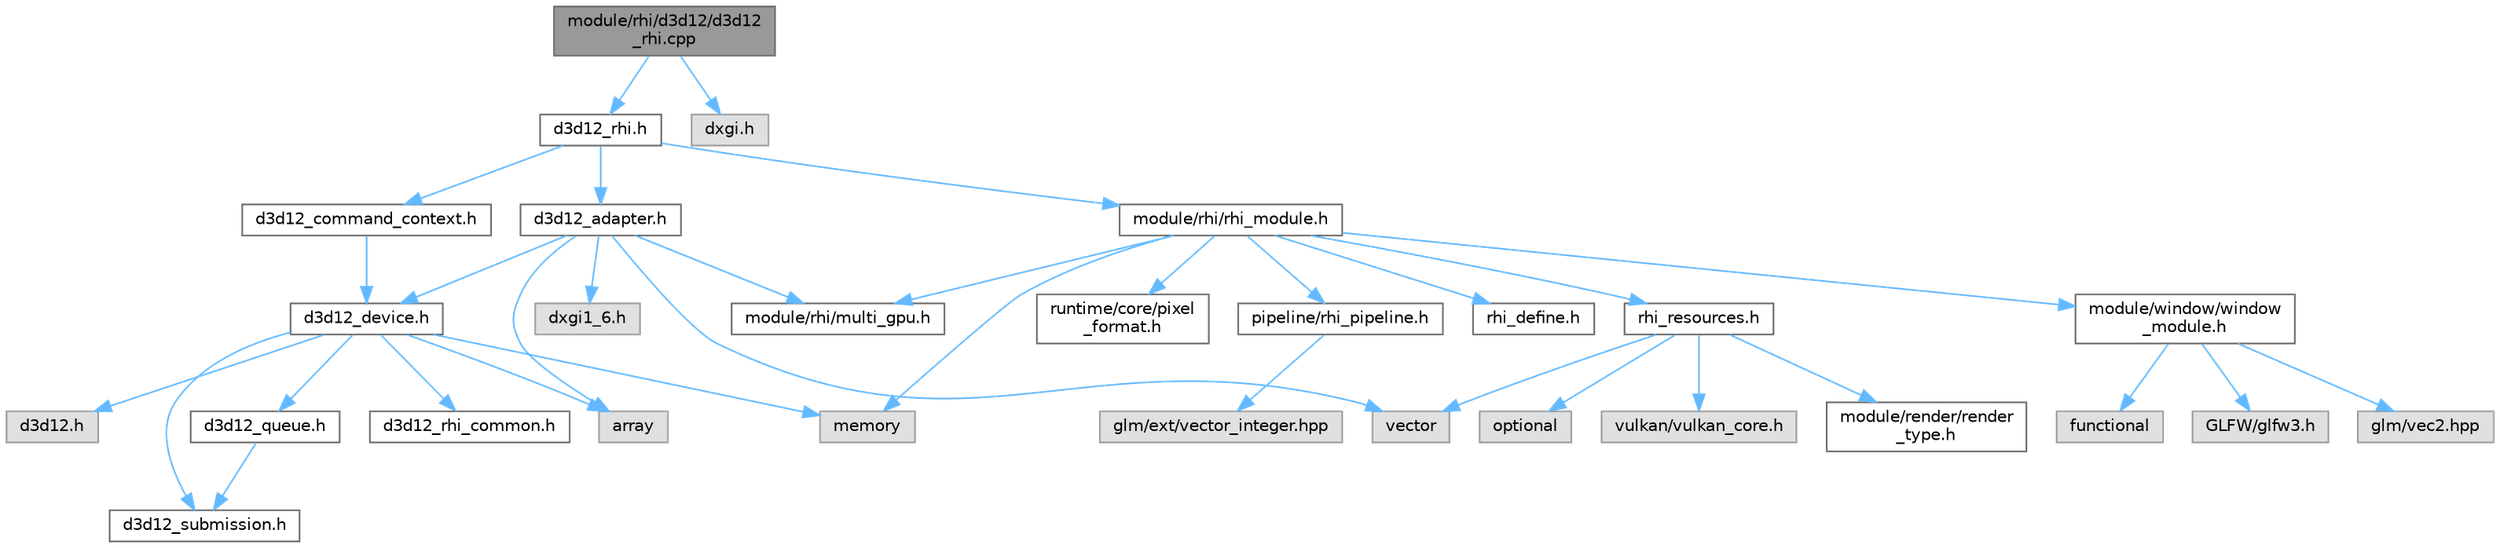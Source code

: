 digraph "module/rhi/d3d12/d3d12_rhi.cpp"
{
 // LATEX_PDF_SIZE
  bgcolor="transparent";
  edge [fontname=Helvetica,fontsize=10,labelfontname=Helvetica,labelfontsize=10];
  node [fontname=Helvetica,fontsize=10,shape=box,height=0.2,width=0.4];
  Node1 [id="Node000001",label="module/rhi/d3d12/d3d12\l_rhi.cpp",height=0.2,width=0.4,color="gray40", fillcolor="grey60", style="filled", fontcolor="black",tooltip=" "];
  Node1 -> Node2 [id="edge34_Node000001_Node000002",color="steelblue1",style="solid",tooltip=" "];
  Node2 [id="Node000002",label="d3d12_rhi.h",height=0.2,width=0.4,color="grey40", fillcolor="white", style="filled",URL="$d3d12__rhi_8h.html",tooltip=" "];
  Node2 -> Node3 [id="edge35_Node000002_Node000003",color="steelblue1",style="solid",tooltip=" "];
  Node3 [id="Node000003",label="d3d12_adapter.h",height=0.2,width=0.4,color="grey40", fillcolor="white", style="filled",URL="$d3d12__adapter_8h.html",tooltip=" "];
  Node3 -> Node4 [id="edge36_Node000003_Node000004",color="steelblue1",style="solid",tooltip=" "];
  Node4 [id="Node000004",label="vector",height=0.2,width=0.4,color="grey60", fillcolor="#E0E0E0", style="filled",tooltip=" "];
  Node3 -> Node5 [id="edge37_Node000003_Node000005",color="steelblue1",style="solid",tooltip=" "];
  Node5 [id="Node000005",label="array",height=0.2,width=0.4,color="grey60", fillcolor="#E0E0E0", style="filled",tooltip=" "];
  Node3 -> Node6 [id="edge38_Node000003_Node000006",color="steelblue1",style="solid",tooltip=" "];
  Node6 [id="Node000006",label="d3d12_device.h",height=0.2,width=0.4,color="grey40", fillcolor="white", style="filled",URL="$d3d12__device_8h.html",tooltip=" "];
  Node6 -> Node7 [id="edge39_Node000006_Node000007",color="steelblue1",style="solid",tooltip=" "];
  Node7 [id="Node000007",label="memory",height=0.2,width=0.4,color="grey60", fillcolor="#E0E0E0", style="filled",tooltip=" "];
  Node6 -> Node8 [id="edge40_Node000006_Node000008",color="steelblue1",style="solid",tooltip=" "];
  Node8 [id="Node000008",label="d3d12_queue.h",height=0.2,width=0.4,color="grey40", fillcolor="white", style="filled",URL="$d3d12__queue_8h.html",tooltip=" "];
  Node8 -> Node9 [id="edge41_Node000008_Node000009",color="steelblue1",style="solid",tooltip=" "];
  Node9 [id="Node000009",label="d3d12_submission.h",height=0.2,width=0.4,color="grey40", fillcolor="white", style="filled",URL="$d3d12__submission_8h.html",tooltip=" "];
  Node6 -> Node10 [id="edge42_Node000006_Node000010",color="steelblue1",style="solid",tooltip=" "];
  Node10 [id="Node000010",label="d3d12_rhi_common.h",height=0.2,width=0.4,color="grey40", fillcolor="white", style="filled",URL="$d3d12__rhi__common_8h.html",tooltip=" "];
  Node6 -> Node9 [id="edge43_Node000006_Node000009",color="steelblue1",style="solid",tooltip=" "];
  Node6 -> Node5 [id="edge44_Node000006_Node000005",color="steelblue1",style="solid",tooltip=" "];
  Node6 -> Node11 [id="edge45_Node000006_Node000011",color="steelblue1",style="solid",tooltip=" "];
  Node11 [id="Node000011",label="d3d12.h",height=0.2,width=0.4,color="grey60", fillcolor="#E0E0E0", style="filled",tooltip=" "];
  Node3 -> Node12 [id="edge46_Node000003_Node000012",color="steelblue1",style="solid",tooltip=" "];
  Node12 [id="Node000012",label="module/rhi/multi_gpu.h",height=0.2,width=0.4,color="grey40", fillcolor="white", style="filled",URL="$multi__gpu_8h.html",tooltip=" "];
  Node3 -> Node13 [id="edge47_Node000003_Node000013",color="steelblue1",style="solid",tooltip=" "];
  Node13 [id="Node000013",label="dxgi1_6.h",height=0.2,width=0.4,color="grey60", fillcolor="#E0E0E0", style="filled",tooltip=" "];
  Node2 -> Node14 [id="edge48_Node000002_Node000014",color="steelblue1",style="solid",tooltip=" "];
  Node14 [id="Node000014",label="d3d12_command_context.h",height=0.2,width=0.4,color="grey40", fillcolor="white", style="filled",URL="$d3d12__command__context_8h.html",tooltip=" "];
  Node14 -> Node6 [id="edge49_Node000014_Node000006",color="steelblue1",style="solid",tooltip=" "];
  Node2 -> Node15 [id="edge50_Node000002_Node000015",color="steelblue1",style="solid",tooltip=" "];
  Node15 [id="Node000015",label="module/rhi/rhi_module.h",height=0.2,width=0.4,color="grey40", fillcolor="white", style="filled",URL="$rhi__module_8h.html",tooltip=" "];
  Node15 -> Node16 [id="edge51_Node000015_Node000016",color="steelblue1",style="solid",tooltip=" "];
  Node16 [id="Node000016",label="module/window/window\l_module.h",height=0.2,width=0.4,color="grey40", fillcolor="white", style="filled",URL="$window__module_8h.html",tooltip=" "];
  Node16 -> Node17 [id="edge52_Node000016_Node000017",color="steelblue1",style="solid",tooltip=" "];
  Node17 [id="Node000017",label="functional",height=0.2,width=0.4,color="grey60", fillcolor="#E0E0E0", style="filled",tooltip=" "];
  Node16 -> Node18 [id="edge53_Node000016_Node000018",color="steelblue1",style="solid",tooltip=" "];
  Node18 [id="Node000018",label="GLFW/glfw3.h",height=0.2,width=0.4,color="grey60", fillcolor="#E0E0E0", style="filled",tooltip=" "];
  Node16 -> Node19 [id="edge54_Node000016_Node000019",color="steelblue1",style="solid",tooltip=" "];
  Node19 [id="Node000019",label="glm/vec2.hpp",height=0.2,width=0.4,color="grey60", fillcolor="#E0E0E0", style="filled",tooltip=" "];
  Node15 -> Node7 [id="edge55_Node000015_Node000007",color="steelblue1",style="solid",tooltip=" "];
  Node15 -> Node12 [id="edge56_Node000015_Node000012",color="steelblue1",style="solid",tooltip=" "];
  Node15 -> Node20 [id="edge57_Node000015_Node000020",color="steelblue1",style="solid",tooltip=" "];
  Node20 [id="Node000020",label="runtime/core/pixel\l_format.h",height=0.2,width=0.4,color="grey40", fillcolor="white", style="filled",URL="$pixel__format_8h.html",tooltip=" "];
  Node15 -> Node21 [id="edge58_Node000015_Node000021",color="steelblue1",style="solid",tooltip=" "];
  Node21 [id="Node000021",label="rhi_define.h",height=0.2,width=0.4,color="grey40", fillcolor="white", style="filled",URL="$rhi__define_8h.html",tooltip=" "];
  Node15 -> Node22 [id="edge59_Node000015_Node000022",color="steelblue1",style="solid",tooltip=" "];
  Node22 [id="Node000022",label="rhi_resources.h",height=0.2,width=0.4,color="grey40", fillcolor="white", style="filled",URL="$rhi__resources_8h.html",tooltip=" "];
  Node22 -> Node23 [id="edge60_Node000022_Node000023",color="steelblue1",style="solid",tooltip=" "];
  Node23 [id="Node000023",label="optional",height=0.2,width=0.4,color="grey60", fillcolor="#E0E0E0", style="filled",tooltip=" "];
  Node22 -> Node24 [id="edge61_Node000022_Node000024",color="steelblue1",style="solid",tooltip=" "];
  Node24 [id="Node000024",label="vulkan/vulkan_core.h",height=0.2,width=0.4,color="grey60", fillcolor="#E0E0E0", style="filled",tooltip=" "];
  Node22 -> Node25 [id="edge62_Node000022_Node000025",color="steelblue1",style="solid",tooltip=" "];
  Node25 [id="Node000025",label="module/render/render\l_type.h",height=0.2,width=0.4,color="grey40", fillcolor="white", style="filled",URL="$render__type_8h.html",tooltip=" "];
  Node22 -> Node4 [id="edge63_Node000022_Node000004",color="steelblue1",style="solid",tooltip=" "];
  Node15 -> Node26 [id="edge64_Node000015_Node000026",color="steelblue1",style="solid",tooltip=" "];
  Node26 [id="Node000026",label="pipeline/rhi_pipeline.h",height=0.2,width=0.4,color="grey40", fillcolor="white", style="filled",URL="$rhi__pipeline_8h.html",tooltip=" "];
  Node26 -> Node27 [id="edge65_Node000026_Node000027",color="steelblue1",style="solid",tooltip=" "];
  Node27 [id="Node000027",label="glm/ext/vector_integer.hpp",height=0.2,width=0.4,color="grey60", fillcolor="#E0E0E0", style="filled",tooltip=" "];
  Node1 -> Node28 [id="edge66_Node000001_Node000028",color="steelblue1",style="solid",tooltip=" "];
  Node28 [id="Node000028",label="dxgi.h",height=0.2,width=0.4,color="grey60", fillcolor="#E0E0E0", style="filled",tooltip=" "];
}
